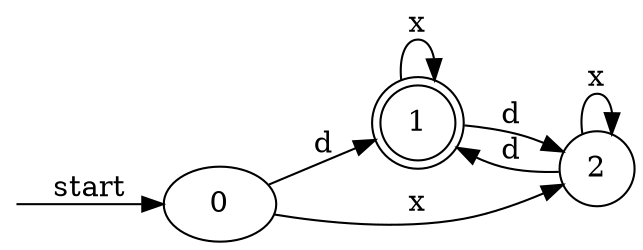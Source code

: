 digraph dfa {
    rankdir = LR;
    __start [style = invis, shape = point];
    __start -> "0" [ label = "start" ];
    node [shape = doublecircle]; "1"
    node [shape = circle];
    "2" -> "2" [ label = "x" ];
    "2" -> "1" [ label = "d" ];
    "0" -> "2" [ label = "x" ];
    "0" -> "1" [ label = "d" ];
    "1" -> "1" [ label = "x" ];
    "1" -> "2" [ label = "d" ];
}
